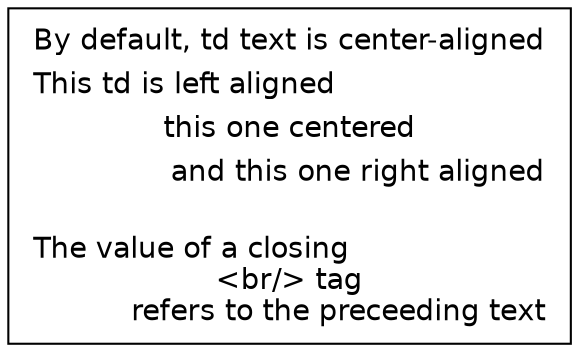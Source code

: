 digraph H {

  node [ shape=box fontname=Helvetica ]

  table [ label = <
    <table border="0">
       <tr><td align="text">By default, td text is center-aligned</td></tr>
       <tr><td align="text">This td is left aligned<br align="left" /></td></tr>
       <tr><td align="text">this one centered<br align="center" /></td></tr>
       <tr><td align="text">and this one right aligned<br align="right" /><br align="right"/></td></tr>
       <tr><td align="text">The value of a closing<br align="left"/>&lt;br/&gt; tag<br align="center"/>refers to the preceeding text<br align="right"/></td></tr>
    </table>
  > ]

}
